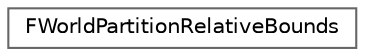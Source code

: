 digraph "Graphical Class Hierarchy"
{
 // INTERACTIVE_SVG=YES
 // LATEX_PDF_SIZE
  bgcolor="transparent";
  edge [fontname=Helvetica,fontsize=10,labelfontname=Helvetica,labelfontsize=10];
  node [fontname=Helvetica,fontsize=10,shape=box,height=0.2,width=0.4];
  rankdir="LR";
  Node0 [id="Node000000",label="FWorldPartitionRelativeBounds",height=0.2,width=0.4,color="grey40", fillcolor="white", style="filled",URL="$d0/d20/structFWorldPartitionRelativeBounds.html",tooltip=" "];
}
